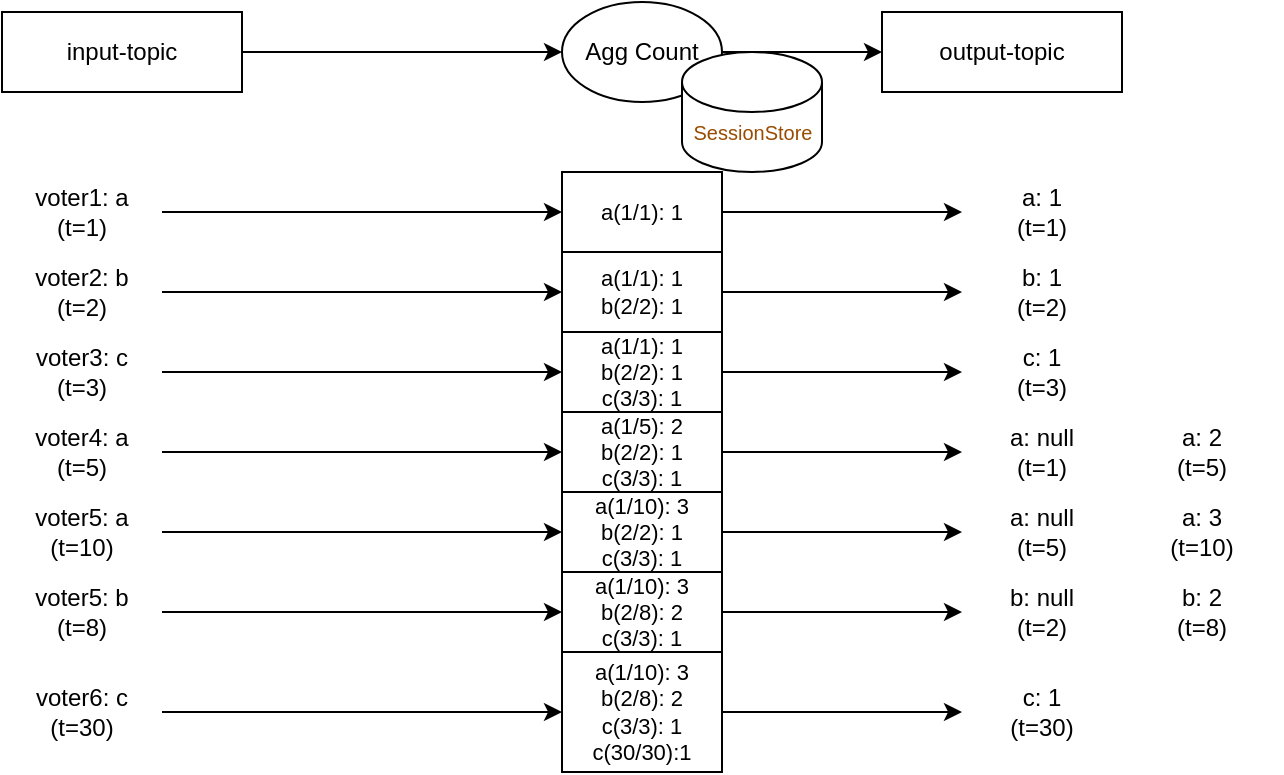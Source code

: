 <mxfile version="24.7.12">
  <diagram name="페이지-1" id="8g5Zn0wMJFjncriXSSx3">
    <mxGraphModel dx="524" dy="995" grid="1" gridSize="10" guides="1" tooltips="1" connect="1" arrows="1" fold="1" page="1" pageScale="1" pageWidth="1169" pageHeight="827" math="0" shadow="0">
      <root>
        <mxCell id="0" />
        <mxCell id="1" parent="0" />
        <mxCell id="pKS4B4EWEE2jMQGI_RAB-51" style="edgeStyle=orthogonalEdgeStyle;rounded=0;orthogonalLoop=1;jettySize=auto;html=1;entryX=0;entryY=0.5;entryDx=0;entryDy=0;strokeColor=#000000;fontColor=#000000;" parent="1" source="pKS4B4EWEE2jMQGI_RAB-52" target="pKS4B4EWEE2jMQGI_RAB-54" edge="1">
          <mxGeometry relative="1" as="geometry" />
        </mxCell>
        <mxCell id="pKS4B4EWEE2jMQGI_RAB-52" value="&lt;div&gt;&lt;font&gt;input-topic&lt;/font&gt;&lt;/div&gt;" style="rounded=0;whiteSpace=wrap;html=1;strokeColor=#000000;fontColor=#000000;" parent="1" vertex="1">
          <mxGeometry x="80" y="160" width="120" height="40" as="geometry" />
        </mxCell>
        <mxCell id="pKS4B4EWEE2jMQGI_RAB-53" style="edgeStyle=orthogonalEdgeStyle;rounded=0;orthogonalLoop=1;jettySize=auto;html=1;entryX=0;entryY=0.5;entryDx=0;entryDy=0;strokeColor=#000000;fontColor=#000000;" parent="1" source="pKS4B4EWEE2jMQGI_RAB-54" target="pKS4B4EWEE2jMQGI_RAB-55" edge="1">
          <mxGeometry relative="1" as="geometry" />
        </mxCell>
        <mxCell id="pKS4B4EWEE2jMQGI_RAB-54" value="&lt;font&gt;Agg Count&lt;/font&gt;" style="ellipse;whiteSpace=wrap;html=1;strokeColor=#000000;fontColor=#000000;" parent="1" vertex="1">
          <mxGeometry x="360" y="155" width="80" height="50" as="geometry" />
        </mxCell>
        <mxCell id="pKS4B4EWEE2jMQGI_RAB-55" value="&lt;font&gt;output-topic&lt;/font&gt;" style="rounded=0;whiteSpace=wrap;html=1;strokeColor=#000000;fontColor=#000000;" parent="1" vertex="1">
          <mxGeometry x="520" y="160" width="120" height="40" as="geometry" />
        </mxCell>
        <mxCell id="GSHHPHuIhnTSmaOaYL3V-2" style="edgeStyle=orthogonalEdgeStyle;rounded=0;orthogonalLoop=1;jettySize=auto;html=1;entryX=0;entryY=0.5;entryDx=0;entryDy=0;" parent="1" source="pKS4B4EWEE2jMQGI_RAB-57" target="GSHHPHuIhnTSmaOaYL3V-1" edge="1">
          <mxGeometry relative="1" as="geometry" />
        </mxCell>
        <mxCell id="pKS4B4EWEE2jMQGI_RAB-57" value="voter1: a&lt;div&gt;(t=1)&lt;/div&gt;" style="text;html=1;align=center;verticalAlign=middle;whiteSpace=wrap;rounded=0;fontColor=#000000;" parent="1" vertex="1">
          <mxGeometry x="80" y="245" width="80" height="30" as="geometry" />
        </mxCell>
        <mxCell id="GSHHPHuIhnTSmaOaYL3V-5" style="edgeStyle=orthogonalEdgeStyle;rounded=0;orthogonalLoop=1;jettySize=auto;html=1;entryX=0;entryY=0.5;entryDx=0;entryDy=0;" parent="1" source="pKS4B4EWEE2jMQGI_RAB-63" target="GSHHPHuIhnTSmaOaYL3V-3" edge="1">
          <mxGeometry relative="1" as="geometry" />
        </mxCell>
        <mxCell id="pKS4B4EWEE2jMQGI_RAB-63" value="voter2: b&lt;div&gt;(t=2)&lt;/div&gt;" style="text;html=1;align=center;verticalAlign=middle;whiteSpace=wrap;rounded=0;fontColor=#000000;" parent="1" vertex="1">
          <mxGeometry x="80" y="285" width="80" height="30" as="geometry" />
        </mxCell>
        <mxCell id="GSHHPHuIhnTSmaOaYL3V-6" style="edgeStyle=orthogonalEdgeStyle;rounded=0;orthogonalLoop=1;jettySize=auto;html=1;entryX=0;entryY=0.5;entryDx=0;entryDy=0;" parent="1" source="pKS4B4EWEE2jMQGI_RAB-68" target="GSHHPHuIhnTSmaOaYL3V-4" edge="1">
          <mxGeometry relative="1" as="geometry" />
        </mxCell>
        <mxCell id="pKS4B4EWEE2jMQGI_RAB-68" value="voter3: c&lt;div&gt;(t=3)&lt;/div&gt;" style="text;html=1;align=center;verticalAlign=middle;whiteSpace=wrap;rounded=0;fontColor=#000000;" parent="1" vertex="1">
          <mxGeometry x="80" y="325" width="80" height="30" as="geometry" />
        </mxCell>
        <mxCell id="pKS4B4EWEE2jMQGI_RAB-72" value="" style="shape=cylinder3;whiteSpace=wrap;html=1;boundedLbl=1;backgroundOutline=1;size=15;strokeColor=#000000;fontColor=#000000;" parent="1" vertex="1">
          <mxGeometry x="420" y="180" width="70" height="60" as="geometry" />
        </mxCell>
        <mxCell id="GSHHPHuIhnTSmaOaYL3V-10" style="edgeStyle=orthogonalEdgeStyle;rounded=0;orthogonalLoop=1;jettySize=auto;html=1;entryX=0;entryY=0.5;entryDx=0;entryDy=0;" parent="1" source="pKS4B4EWEE2jMQGI_RAB-74" target="GSHHPHuIhnTSmaOaYL3V-9" edge="1">
          <mxGeometry relative="1" as="geometry" />
        </mxCell>
        <mxCell id="pKS4B4EWEE2jMQGI_RAB-74" value="voter4: a&lt;div&gt;(t=5)&lt;/div&gt;" style="text;html=1;align=center;verticalAlign=middle;whiteSpace=wrap;rounded=0;fontColor=#000000;" parent="1" vertex="1">
          <mxGeometry x="80" y="365" width="80" height="30" as="geometry" />
        </mxCell>
        <mxCell id="GSHHPHuIhnTSmaOaYL3V-12" style="edgeStyle=orthogonalEdgeStyle;rounded=0;orthogonalLoop=1;jettySize=auto;html=1;entryX=0;entryY=0.5;entryDx=0;entryDy=0;" parent="1" source="pKS4B4EWEE2jMQGI_RAB-80" target="GSHHPHuIhnTSmaOaYL3V-11" edge="1">
          <mxGeometry relative="1" as="geometry" />
        </mxCell>
        <mxCell id="pKS4B4EWEE2jMQGI_RAB-80" value="voter5: a&lt;div&gt;(t=10)&lt;/div&gt;" style="text;html=1;align=center;verticalAlign=middle;whiteSpace=wrap;rounded=0;fontColor=#000000;" parent="1" vertex="1">
          <mxGeometry x="80" y="405" width="80" height="30" as="geometry" />
        </mxCell>
        <mxCell id="GSHHPHuIhnTSmaOaYL3V-14" style="edgeStyle=orthogonalEdgeStyle;rounded=0;orthogonalLoop=1;jettySize=auto;html=1;entryX=0;entryY=0.5;entryDx=0;entryDy=0;" parent="1" source="pKS4B4EWEE2jMQGI_RAB-81" target="GSHHPHuIhnTSmaOaYL3V-13" edge="1">
          <mxGeometry relative="1" as="geometry" />
        </mxCell>
        <mxCell id="pKS4B4EWEE2jMQGI_RAB-81" value="voter5: b&lt;div&gt;(t=8)&lt;/div&gt;" style="text;html=1;align=center;verticalAlign=middle;whiteSpace=wrap;rounded=0;fontColor=#000000;" parent="1" vertex="1">
          <mxGeometry x="80" y="445" width="80" height="30" as="geometry" />
        </mxCell>
        <mxCell id="GSHHPHuIhnTSmaOaYL3V-16" style="edgeStyle=orthogonalEdgeStyle;rounded=0;orthogonalLoop=1;jettySize=auto;html=1;entryX=0;entryY=0.5;entryDx=0;entryDy=0;" parent="1" source="pKS4B4EWEE2jMQGI_RAB-82" target="GSHHPHuIhnTSmaOaYL3V-15" edge="1">
          <mxGeometry relative="1" as="geometry" />
        </mxCell>
        <mxCell id="pKS4B4EWEE2jMQGI_RAB-82" value="voter6: c&lt;div&gt;(t=30)&lt;/div&gt;" style="text;html=1;align=center;verticalAlign=middle;whiteSpace=wrap;rounded=0;fontColor=#000000;" parent="1" vertex="1">
          <mxGeometry x="80" y="495" width="80" height="30" as="geometry" />
        </mxCell>
        <mxCell id="GSHHPHuIhnTSmaOaYL3V-19" style="edgeStyle=orthogonalEdgeStyle;rounded=0;orthogonalLoop=1;jettySize=auto;html=1;entryX=0;entryY=0.5;entryDx=0;entryDy=0;" parent="1" source="GSHHPHuIhnTSmaOaYL3V-1" target="GSHHPHuIhnTSmaOaYL3V-18" edge="1">
          <mxGeometry relative="1" as="geometry" />
        </mxCell>
        <mxCell id="GSHHPHuIhnTSmaOaYL3V-1" value="a(1/1): 1" style="text;html=1;align=center;verticalAlign=middle;whiteSpace=wrap;rounded=0;fontColor=#000000;strokeColor=default;fontSize=11;" parent="1" vertex="1">
          <mxGeometry x="360" y="240" width="80" height="40" as="geometry" />
        </mxCell>
        <mxCell id="GSHHPHuIhnTSmaOaYL3V-27" style="edgeStyle=orthogonalEdgeStyle;rounded=0;orthogonalLoop=1;jettySize=auto;html=1;entryX=0;entryY=0.5;entryDx=0;entryDy=0;" parent="1" source="GSHHPHuIhnTSmaOaYL3V-3" target="GSHHPHuIhnTSmaOaYL3V-20" edge="1">
          <mxGeometry relative="1" as="geometry" />
        </mxCell>
        <mxCell id="GSHHPHuIhnTSmaOaYL3V-3" value="a(1/1): 1&lt;div style=&quot;font-size: 11px;&quot;&gt;b(2/2): 1&lt;/div&gt;" style="text;html=1;align=center;verticalAlign=middle;whiteSpace=wrap;rounded=0;fontColor=#000000;fillColor=none;strokeColor=default;fontSize=11;" parent="1" vertex="1">
          <mxGeometry x="360" y="280" width="80" height="40" as="geometry" />
        </mxCell>
        <mxCell id="GSHHPHuIhnTSmaOaYL3V-28" style="edgeStyle=orthogonalEdgeStyle;rounded=0;orthogonalLoop=1;jettySize=auto;html=1;entryX=0;entryY=0.5;entryDx=0;entryDy=0;" parent="1" source="GSHHPHuIhnTSmaOaYL3V-4" target="GSHHPHuIhnTSmaOaYL3V-21" edge="1">
          <mxGeometry relative="1" as="geometry" />
        </mxCell>
        <mxCell id="GSHHPHuIhnTSmaOaYL3V-4" value="a(1/1): 1&lt;div style=&quot;font-size: 11px;&quot;&gt;b(2/2): 1&lt;/div&gt;&lt;div style=&quot;font-size: 11px;&quot;&gt;c(3/3): 1&lt;/div&gt;" style="text;html=1;align=center;verticalAlign=middle;whiteSpace=wrap;rounded=0;fontColor=#000000;strokeColor=default;fontSize=11;" parent="1" vertex="1">
          <mxGeometry x="360" y="320" width="80" height="40" as="geometry" />
        </mxCell>
        <mxCell id="GSHHPHuIhnTSmaOaYL3V-29" style="edgeStyle=orthogonalEdgeStyle;rounded=0;orthogonalLoop=1;jettySize=auto;html=1;entryX=0;entryY=0.5;entryDx=0;entryDy=0;" parent="1" source="GSHHPHuIhnTSmaOaYL3V-9" target="GSHHPHuIhnTSmaOaYL3V-22" edge="1">
          <mxGeometry relative="1" as="geometry" />
        </mxCell>
        <mxCell id="GSHHPHuIhnTSmaOaYL3V-9" value="a(1/5): 2&lt;div style=&quot;font-size: 11px;&quot;&gt;b(2/2): 1&lt;/div&gt;&lt;div style=&quot;font-size: 11px;&quot;&gt;c(3/3): 1&lt;/div&gt;" style="text;html=1;align=center;verticalAlign=middle;whiteSpace=wrap;rounded=0;fontColor=#000000;strokeColor=default;fontSize=11;" parent="1" vertex="1">
          <mxGeometry x="360" y="360" width="80" height="40" as="geometry" />
        </mxCell>
        <mxCell id="GSHHPHuIhnTSmaOaYL3V-30" style="edgeStyle=orthogonalEdgeStyle;rounded=0;orthogonalLoop=1;jettySize=auto;html=1;entryX=0;entryY=0.5;entryDx=0;entryDy=0;" parent="1" source="GSHHPHuIhnTSmaOaYL3V-11" target="GSHHPHuIhnTSmaOaYL3V-23" edge="1">
          <mxGeometry relative="1" as="geometry" />
        </mxCell>
        <mxCell id="GSHHPHuIhnTSmaOaYL3V-11" value="a(1/10): 3&lt;div style=&quot;font-size: 11px;&quot;&gt;b(2/2): 1&lt;/div&gt;&lt;div style=&quot;font-size: 11px;&quot;&gt;c(3/3): 1&lt;/div&gt;" style="text;html=1;align=center;verticalAlign=middle;whiteSpace=wrap;rounded=0;fontColor=#000000;strokeColor=default;fontSize=11;" parent="1" vertex="1">
          <mxGeometry x="360" y="400" width="80" height="40" as="geometry" />
        </mxCell>
        <mxCell id="GSHHPHuIhnTSmaOaYL3V-31" style="edgeStyle=orthogonalEdgeStyle;rounded=0;orthogonalLoop=1;jettySize=auto;html=1;" parent="1" source="GSHHPHuIhnTSmaOaYL3V-13" target="GSHHPHuIhnTSmaOaYL3V-25" edge="1">
          <mxGeometry relative="1" as="geometry" />
        </mxCell>
        <mxCell id="GSHHPHuIhnTSmaOaYL3V-13" value="a(1/10): 3&lt;div style=&quot;font-size: 11px;&quot;&gt;b(2/8): 2&lt;/div&gt;&lt;div style=&quot;font-size: 11px;&quot;&gt;c(3/3): 1&lt;/div&gt;" style="text;html=1;align=center;verticalAlign=middle;whiteSpace=wrap;rounded=0;fontColor=#000000;strokeColor=default;fontSize=11;" parent="1" vertex="1">
          <mxGeometry x="360" y="440" width="80" height="40" as="geometry" />
        </mxCell>
        <mxCell id="GSHHPHuIhnTSmaOaYL3V-32" style="edgeStyle=orthogonalEdgeStyle;rounded=0;orthogonalLoop=1;jettySize=auto;html=1;entryX=0;entryY=0.5;entryDx=0;entryDy=0;" parent="1" source="GSHHPHuIhnTSmaOaYL3V-15" target="GSHHPHuIhnTSmaOaYL3V-26" edge="1">
          <mxGeometry relative="1" as="geometry" />
        </mxCell>
        <mxCell id="GSHHPHuIhnTSmaOaYL3V-15" value="a(1/10): 3&lt;div&gt;b(2/8): 2&lt;/div&gt;&lt;div&gt;c(3/3): 1&lt;/div&gt;&lt;div&gt;c(30/30):1&lt;/div&gt;" style="text;html=1;align=center;verticalAlign=middle;whiteSpace=wrap;rounded=0;fontColor=#000000;strokeColor=default;fontSize=11;" parent="1" vertex="1">
          <mxGeometry x="360" y="480" width="80" height="60" as="geometry" />
        </mxCell>
        <mxCell id="GSHHPHuIhnTSmaOaYL3V-18" value="a: 1&lt;div&gt;(t=1)&lt;/div&gt;" style="text;html=1;align=center;verticalAlign=middle;whiteSpace=wrap;rounded=0;fontColor=#000000;" parent="1" vertex="1">
          <mxGeometry x="560" y="245" width="80" height="30" as="geometry" />
        </mxCell>
        <mxCell id="GSHHPHuIhnTSmaOaYL3V-20" value="b: 1&lt;div&gt;(t=2)&lt;/div&gt;" style="text;html=1;align=center;verticalAlign=middle;whiteSpace=wrap;rounded=0;fontColor=#000000;" parent="1" vertex="1">
          <mxGeometry x="560" y="285" width="80" height="30" as="geometry" />
        </mxCell>
        <mxCell id="GSHHPHuIhnTSmaOaYL3V-21" value="c: 1&lt;div&gt;(t=3)&lt;/div&gt;" style="text;html=1;align=center;verticalAlign=middle;whiteSpace=wrap;rounded=0;fontColor=#000000;" parent="1" vertex="1">
          <mxGeometry x="560" y="325" width="80" height="30" as="geometry" />
        </mxCell>
        <mxCell id="GSHHPHuIhnTSmaOaYL3V-22" value="a: null&lt;div&gt;(t=1)&lt;/div&gt;" style="text;html=1;align=center;verticalAlign=middle;whiteSpace=wrap;rounded=0;fontColor=#000000;" parent="1" vertex="1">
          <mxGeometry x="560" y="365" width="80" height="30" as="geometry" />
        </mxCell>
        <mxCell id="GSHHPHuIhnTSmaOaYL3V-23" value="a: null&lt;div&gt;(t=5)&lt;/div&gt;" style="text;html=1;align=center;verticalAlign=middle;whiteSpace=wrap;rounded=0;fontColor=#000000;" parent="1" vertex="1">
          <mxGeometry x="560" y="405" width="80" height="30" as="geometry" />
        </mxCell>
        <mxCell id="GSHHPHuIhnTSmaOaYL3V-24" value="a: 3&lt;div&gt;(t=10)&lt;/div&gt;" style="text;html=1;align=center;verticalAlign=middle;whiteSpace=wrap;rounded=0;fontColor=#000000;" parent="1" vertex="1">
          <mxGeometry x="640" y="405" width="80" height="30" as="geometry" />
        </mxCell>
        <mxCell id="GSHHPHuIhnTSmaOaYL3V-25" value="b: null&lt;div&gt;(t=2)&lt;/div&gt;" style="text;html=1;align=center;verticalAlign=middle;whiteSpace=wrap;rounded=0;fontColor=#000000;" parent="1" vertex="1">
          <mxGeometry x="560" y="445" width="80" height="30" as="geometry" />
        </mxCell>
        <mxCell id="GSHHPHuIhnTSmaOaYL3V-26" value="c: 1&lt;div&gt;(t=30)&lt;/div&gt;" style="text;html=1;align=center;verticalAlign=middle;whiteSpace=wrap;rounded=0;fontColor=#000000;" parent="1" vertex="1">
          <mxGeometry x="560" y="495" width="80" height="30" as="geometry" />
        </mxCell>
        <mxCell id="GSHHPHuIhnTSmaOaYL3V-33" value="SessionStore" style="text;html=1;align=center;verticalAlign=middle;whiteSpace=wrap;rounded=0;fontColor=#994C00;fontSize=10;" parent="1" vertex="1">
          <mxGeometry x="422.5" y="205" width="65" height="30" as="geometry" />
        </mxCell>
        <mxCell id="oxhVgupdKD8LOzyXp-40-1" value="a: 2&lt;div&gt;(t=5)&lt;/div&gt;" style="text;html=1;align=center;verticalAlign=middle;whiteSpace=wrap;rounded=0;fontColor=#000000;" vertex="1" parent="1">
          <mxGeometry x="640" y="365" width="80" height="30" as="geometry" />
        </mxCell>
        <mxCell id="oxhVgupdKD8LOzyXp-40-3" value="b: 2&lt;div&gt;(t=8)&lt;/div&gt;" style="text;html=1;align=center;verticalAlign=middle;whiteSpace=wrap;rounded=0;fontColor=#000000;" vertex="1" parent="1">
          <mxGeometry x="640" y="445" width="80" height="30" as="geometry" />
        </mxCell>
      </root>
    </mxGraphModel>
  </diagram>
</mxfile>
